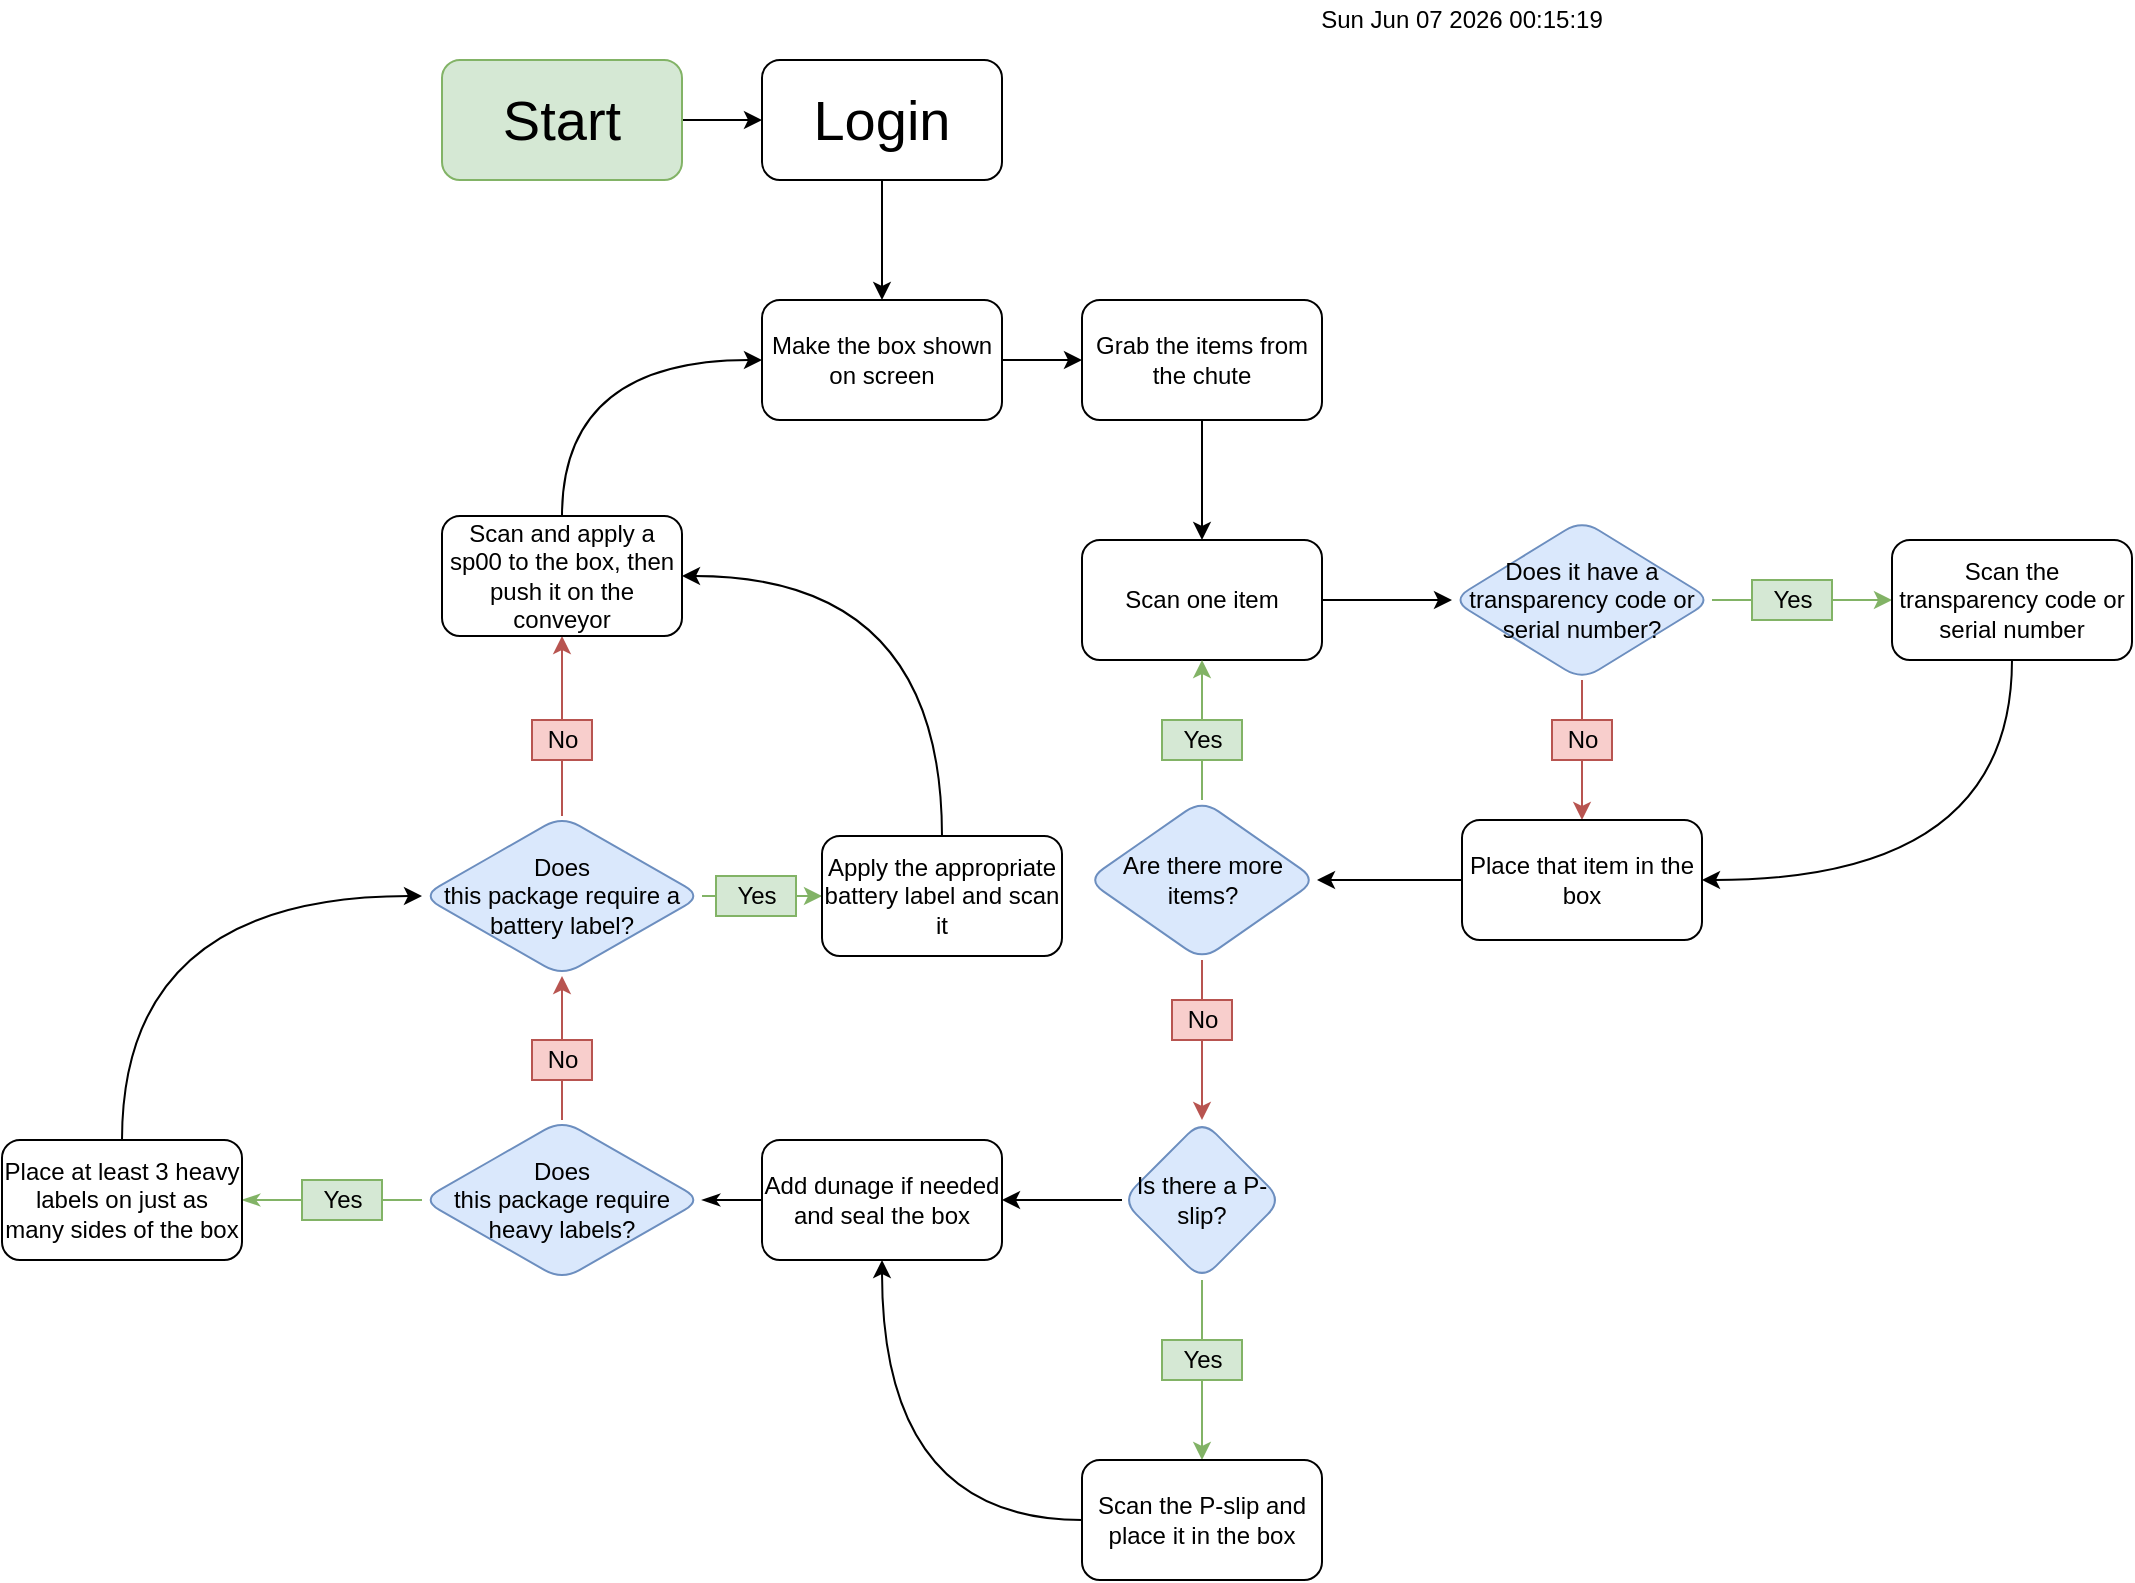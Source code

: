 <mxfile version="14.1.8" type="github">
  <diagram id="6uvNg3zNP8__nMlgh6hb" name="Page-1">
    <mxGraphModel dx="1564" dy="844" grid="1" gridSize="10" guides="1" tooltips="1" connect="1" arrows="1" fold="1" page="1" pageScale="1" pageWidth="1100" pageHeight="850" math="0" shadow="0">
      <root>
        <mxCell id="0" />
        <mxCell id="1" parent="0" />
        <UserObject label="%date{ddd mmm dd yyyy HH:MM:ss}%" placeholders="1" id="Rtt-FSI7nri-VDeofCex-1">
          <mxCell style="text;html=1;strokeColor=none;fillColor=none;align=center;verticalAlign=middle;whiteSpace=wrap;overflow=hidden;" parent="1" vertex="1">
            <mxGeometry x="670" y="22" width="160" height="20" as="geometry" />
          </mxCell>
        </UserObject>
        <mxCell id="i-aksDMoRaEIVy0TGcqC-2" value="" style="edgeStyle=orthogonalEdgeStyle;rounded=0;orthogonalLoop=1;jettySize=auto;html=1;" edge="1" parent="1" source="Rtt-FSI7nri-VDeofCex-2" target="i-aksDMoRaEIVy0TGcqC-1">
          <mxGeometry relative="1" as="geometry" />
        </mxCell>
        <mxCell id="Rtt-FSI7nri-VDeofCex-2" value="&lt;font style=&quot;font-size: 28px&quot;&gt;Start&lt;/font&gt;" style="rounded=1;whiteSpace=wrap;html=1;fillColor=#d5e8d4;strokeColor=#82b366;" parent="1" vertex="1">
          <mxGeometry x="240" y="52" width="120" height="60" as="geometry" />
        </mxCell>
        <mxCell id="i-aksDMoRaEIVy0TGcqC-4" value="" style="edgeStyle=orthogonalEdgeStyle;rounded=0;orthogonalLoop=1;jettySize=auto;html=1;" edge="1" parent="1" source="i-aksDMoRaEIVy0TGcqC-1" target="i-aksDMoRaEIVy0TGcqC-3">
          <mxGeometry relative="1" as="geometry" />
        </mxCell>
        <mxCell id="i-aksDMoRaEIVy0TGcqC-1" value="&lt;div style=&quot;font-size: 28px&quot;&gt;&lt;font style=&quot;font-size: 28px&quot;&gt;Login&lt;/font&gt;&lt;/div&gt;" style="rounded=1;whiteSpace=wrap;html=1;" vertex="1" parent="1">
          <mxGeometry x="400" y="52" width="120" height="60" as="geometry" />
        </mxCell>
        <mxCell id="i-aksDMoRaEIVy0TGcqC-6" value="" style="edgeStyle=orthogonalEdgeStyle;rounded=0;orthogonalLoop=1;jettySize=auto;html=1;" edge="1" parent="1" source="i-aksDMoRaEIVy0TGcqC-3" target="i-aksDMoRaEIVy0TGcqC-5">
          <mxGeometry relative="1" as="geometry" />
        </mxCell>
        <mxCell id="i-aksDMoRaEIVy0TGcqC-3" value="Make the box shown on screen" style="rounded=1;whiteSpace=wrap;html=1;" vertex="1" parent="1">
          <mxGeometry x="400" y="172" width="120" height="60" as="geometry" />
        </mxCell>
        <mxCell id="i-aksDMoRaEIVy0TGcqC-10" value="" style="edgeStyle=orthogonalEdgeStyle;rounded=0;orthogonalLoop=1;jettySize=auto;html=1;" edge="1" parent="1" source="i-aksDMoRaEIVy0TGcqC-5" target="i-aksDMoRaEIVy0TGcqC-7">
          <mxGeometry relative="1" as="geometry" />
        </mxCell>
        <mxCell id="i-aksDMoRaEIVy0TGcqC-5" value="Grab the items from the chute" style="rounded=1;whiteSpace=wrap;html=1;" vertex="1" parent="1">
          <mxGeometry x="560" y="172" width="120" height="60" as="geometry" />
        </mxCell>
        <mxCell id="i-aksDMoRaEIVy0TGcqC-12" value="" style="edgeStyle=orthogonalEdgeStyle;rounded=0;orthogonalLoop=1;jettySize=auto;html=1;" edge="1" parent="1" source="i-aksDMoRaEIVy0TGcqC-7" target="i-aksDMoRaEIVy0TGcqC-11">
          <mxGeometry relative="1" as="geometry" />
        </mxCell>
        <mxCell id="i-aksDMoRaEIVy0TGcqC-7" value="Scan one item" style="rounded=1;whiteSpace=wrap;html=1;" vertex="1" parent="1">
          <mxGeometry x="560" y="292" width="120" height="60" as="geometry" />
        </mxCell>
        <mxCell id="i-aksDMoRaEIVy0TGcqC-14" value="" style="edgeStyle=orthogonalEdgeStyle;rounded=0;orthogonalLoop=1;jettySize=auto;html=1;fillColor=#f8cecc;strokeColor=#b85450;" edge="1" parent="1" source="i-aksDMoRaEIVy0TGcqC-15" target="i-aksDMoRaEIVy0TGcqC-13">
          <mxGeometry relative="1" as="geometry" />
        </mxCell>
        <mxCell id="i-aksDMoRaEIVy0TGcqC-18" value="" style="edgeStyle=orthogonalEdgeStyle;rounded=0;orthogonalLoop=1;jettySize=auto;html=1;endArrow=classic;endFill=1;fillColor=#d5e8d4;strokeColor=#82b366;" edge="1" parent="1" source="i-aksDMoRaEIVy0TGcqC-19" target="i-aksDMoRaEIVy0TGcqC-17">
          <mxGeometry relative="1" as="geometry" />
        </mxCell>
        <mxCell id="i-aksDMoRaEIVy0TGcqC-11" value="Does it have a transparency code or serial number?" style="rhombus;whiteSpace=wrap;html=1;rounded=1;fillColor=#dae8fc;strokeColor=#6c8ebf;" vertex="1" parent="1">
          <mxGeometry x="745" y="282" width="130" height="80" as="geometry" />
        </mxCell>
        <mxCell id="i-aksDMoRaEIVy0TGcqC-23" value="" style="edgeStyle=orthogonalEdgeStyle;curved=1;orthogonalLoop=1;jettySize=auto;html=1;endArrow=classic;endFill=1;" edge="1" parent="1" source="i-aksDMoRaEIVy0TGcqC-13" target="i-aksDMoRaEIVy0TGcqC-22">
          <mxGeometry relative="1" as="geometry" />
        </mxCell>
        <mxCell id="i-aksDMoRaEIVy0TGcqC-13" value="Place that item in the box" style="whiteSpace=wrap;html=1;rounded=1;" vertex="1" parent="1">
          <mxGeometry x="750" y="432" width="120" height="60" as="geometry" />
        </mxCell>
        <mxCell id="i-aksDMoRaEIVy0TGcqC-15" value="&lt;div&gt;No&lt;/div&gt;" style="text;html=1;align=center;verticalAlign=middle;resizable=0;points=[];autosize=1;fillColor=#f8cecc;strokeColor=#b85450;" vertex="1" parent="1">
          <mxGeometry x="795" y="382" width="30" height="20" as="geometry" />
        </mxCell>
        <mxCell id="i-aksDMoRaEIVy0TGcqC-16" value="" style="edgeStyle=orthogonalEdgeStyle;rounded=0;orthogonalLoop=1;jettySize=auto;html=1;endArrow=none;endFill=0;fillColor=#f8cecc;strokeColor=#b85450;" edge="1" parent="1" source="i-aksDMoRaEIVy0TGcqC-11" target="i-aksDMoRaEIVy0TGcqC-15">
          <mxGeometry relative="1" as="geometry">
            <mxPoint x="810" y="362" as="sourcePoint" />
            <mxPoint x="810" y="412" as="targetPoint" />
          </mxGeometry>
        </mxCell>
        <mxCell id="i-aksDMoRaEIVy0TGcqC-17" value="Scan the transparency code or serial number" style="whiteSpace=wrap;html=1;rounded=1;" vertex="1" parent="1">
          <mxGeometry x="965" y="292" width="120" height="60" as="geometry" />
        </mxCell>
        <mxCell id="i-aksDMoRaEIVy0TGcqC-19" value="Yes" style="text;html=1;align=center;verticalAlign=middle;resizable=0;points=[];autosize=1;fillColor=#d5e8d4;strokeColor=#82b366;" vertex="1" parent="1">
          <mxGeometry x="895" y="312" width="40" height="20" as="geometry" />
        </mxCell>
        <mxCell id="i-aksDMoRaEIVy0TGcqC-20" value="" style="edgeStyle=orthogonalEdgeStyle;rounded=0;orthogonalLoop=1;jettySize=auto;html=1;endArrow=none;endFill=0;fillColor=#d5e8d4;strokeColor=#82b366;" edge="1" parent="1" source="i-aksDMoRaEIVy0TGcqC-11" target="i-aksDMoRaEIVy0TGcqC-19">
          <mxGeometry relative="1" as="geometry">
            <mxPoint x="875" y="322" as="sourcePoint" />
            <mxPoint x="965" y="322" as="targetPoint" />
          </mxGeometry>
        </mxCell>
        <mxCell id="i-aksDMoRaEIVy0TGcqC-21" value="" style="endArrow=classic;html=1;edgeStyle=orthogonalEdgeStyle;entryX=1;entryY=0.5;entryDx=0;entryDy=0;curved=1;" edge="1" parent="1" target="i-aksDMoRaEIVy0TGcqC-13">
          <mxGeometry width="50" height="50" relative="1" as="geometry">
            <mxPoint x="1025" y="352" as="sourcePoint" />
            <mxPoint x="985" y="422" as="targetPoint" />
            <Array as="points">
              <mxPoint x="1025" y="462" />
            </Array>
          </mxGeometry>
        </mxCell>
        <mxCell id="i-aksDMoRaEIVy0TGcqC-24" value="" style="edgeStyle=orthogonalEdgeStyle;curved=1;orthogonalLoop=1;jettySize=auto;html=1;endArrow=classic;endFill=1;fillColor=#d5e8d4;strokeColor=#82b366;" edge="1" parent="1" source="i-aksDMoRaEIVy0TGcqC-25" target="i-aksDMoRaEIVy0TGcqC-7">
          <mxGeometry relative="1" as="geometry" />
        </mxCell>
        <mxCell id="i-aksDMoRaEIVy0TGcqC-30" value="" style="edgeStyle=orthogonalEdgeStyle;curved=1;orthogonalLoop=1;jettySize=auto;html=1;endArrow=classic;endFill=1;fillColor=#f8cecc;strokeColor=#b85450;" edge="1" parent="1" source="i-aksDMoRaEIVy0TGcqC-31" target="i-aksDMoRaEIVy0TGcqC-29">
          <mxGeometry relative="1" as="geometry" />
        </mxCell>
        <mxCell id="i-aksDMoRaEIVy0TGcqC-22" value="Are there more items?" style="rhombus;whiteSpace=wrap;html=1;rounded=1;fillColor=#dae8fc;strokeColor=#6c8ebf;" vertex="1" parent="1">
          <mxGeometry x="562.5" y="422" width="115" height="80" as="geometry" />
        </mxCell>
        <mxCell id="i-aksDMoRaEIVy0TGcqC-25" value="Yes" style="text;html=1;align=center;verticalAlign=middle;resizable=0;points=[];autosize=1;fillColor=#d5e8d4;strokeColor=#82b366;" vertex="1" parent="1">
          <mxGeometry x="600" y="382" width="40" height="20" as="geometry" />
        </mxCell>
        <mxCell id="i-aksDMoRaEIVy0TGcqC-26" value="" style="edgeStyle=orthogonalEdgeStyle;curved=1;orthogonalLoop=1;jettySize=auto;html=1;endArrow=none;endFill=0;fillColor=#d5e8d4;strokeColor=#82b366;" edge="1" parent="1" source="i-aksDMoRaEIVy0TGcqC-22" target="i-aksDMoRaEIVy0TGcqC-25">
          <mxGeometry relative="1" as="geometry">
            <mxPoint x="620" y="422" as="sourcePoint" />
            <mxPoint x="620" y="352" as="targetPoint" />
          </mxGeometry>
        </mxCell>
        <mxCell id="i-aksDMoRaEIVy0TGcqC-34" value="" style="edgeStyle=orthogonalEdgeStyle;curved=1;orthogonalLoop=1;jettySize=auto;html=1;endArrow=classic;endFill=1;" edge="1" parent="1" source="i-aksDMoRaEIVy0TGcqC-29" target="i-aksDMoRaEIVy0TGcqC-33">
          <mxGeometry relative="1" as="geometry" />
        </mxCell>
        <mxCell id="i-aksDMoRaEIVy0TGcqC-36" value="" style="edgeStyle=orthogonalEdgeStyle;curved=1;orthogonalLoop=1;jettySize=auto;html=1;endArrow=classic;endFill=1;fillColor=#d5e8d4;strokeColor=#82b366;" edge="1" parent="1" source="i-aksDMoRaEIVy0TGcqC-37" target="i-aksDMoRaEIVy0TGcqC-35">
          <mxGeometry relative="1" as="geometry" />
        </mxCell>
        <mxCell id="i-aksDMoRaEIVy0TGcqC-29" value="Is there a P-slip?" style="rhombus;whiteSpace=wrap;html=1;rounded=1;strokeColor=#6c8ebf;fillColor=#dae8fc;" vertex="1" parent="1">
          <mxGeometry x="580" y="582" width="80" height="80" as="geometry" />
        </mxCell>
        <mxCell id="i-aksDMoRaEIVy0TGcqC-31" value="&lt;div&gt;No&lt;/div&gt;" style="text;html=1;align=center;verticalAlign=middle;resizable=0;points=[];autosize=1;fillColor=#f8cecc;strokeColor=#b85450;" vertex="1" parent="1">
          <mxGeometry x="605" y="522" width="30" height="20" as="geometry" />
        </mxCell>
        <mxCell id="i-aksDMoRaEIVy0TGcqC-32" value="" style="edgeStyle=orthogonalEdgeStyle;curved=1;orthogonalLoop=1;jettySize=auto;html=1;endArrow=none;endFill=0;fillColor=#f8cecc;strokeColor=#b85450;" edge="1" parent="1" source="i-aksDMoRaEIVy0TGcqC-22" target="i-aksDMoRaEIVy0TGcqC-31">
          <mxGeometry relative="1" as="geometry">
            <mxPoint x="620" y="502" as="sourcePoint" />
            <mxPoint x="620" y="582.0" as="targetPoint" />
          </mxGeometry>
        </mxCell>
        <mxCell id="i-aksDMoRaEIVy0TGcqC-41" value="" style="edgeStyle=orthogonalEdgeStyle;curved=1;orthogonalLoop=1;jettySize=auto;html=1;endArrow=classicThin;endFill=1;" edge="1" parent="1" source="i-aksDMoRaEIVy0TGcqC-33" target="i-aksDMoRaEIVy0TGcqC-40">
          <mxGeometry relative="1" as="geometry" />
        </mxCell>
        <mxCell id="i-aksDMoRaEIVy0TGcqC-33" value="Add dunage if needed and seal the box" style="whiteSpace=wrap;html=1;rounded=1;" vertex="1" parent="1">
          <mxGeometry x="400" y="592" width="120" height="60" as="geometry" />
        </mxCell>
        <mxCell id="i-aksDMoRaEIVy0TGcqC-35" value="Scan the P-slip and place it in the box" style="whiteSpace=wrap;html=1;rounded=1;" vertex="1" parent="1">
          <mxGeometry x="560" y="752" width="120" height="60" as="geometry" />
        </mxCell>
        <mxCell id="i-aksDMoRaEIVy0TGcqC-37" value="Yes" style="text;html=1;align=center;verticalAlign=middle;resizable=0;points=[];autosize=1;fillColor=#d5e8d4;strokeColor=#82b366;" vertex="1" parent="1">
          <mxGeometry x="600" y="692" width="40" height="20" as="geometry" />
        </mxCell>
        <mxCell id="i-aksDMoRaEIVy0TGcqC-38" value="" style="edgeStyle=orthogonalEdgeStyle;curved=1;orthogonalLoop=1;jettySize=auto;html=1;endArrow=none;endFill=0;fillColor=#d5e8d4;strokeColor=#82b366;" edge="1" parent="1" source="i-aksDMoRaEIVy0TGcqC-29" target="i-aksDMoRaEIVy0TGcqC-37">
          <mxGeometry relative="1" as="geometry">
            <mxPoint x="620" y="662.0" as="sourcePoint" />
            <mxPoint x="620" y="752" as="targetPoint" />
          </mxGeometry>
        </mxCell>
        <mxCell id="i-aksDMoRaEIVy0TGcqC-39" value="" style="curved=1;endArrow=classic;html=1;exitX=0;exitY=0.5;exitDx=0;exitDy=0;entryX=0.5;entryY=1;entryDx=0;entryDy=0;" edge="1" parent="1" source="i-aksDMoRaEIVy0TGcqC-35" target="i-aksDMoRaEIVy0TGcqC-33">
          <mxGeometry width="50" height="50" relative="1" as="geometry">
            <mxPoint x="510" y="692" as="sourcePoint" />
            <mxPoint x="560" y="642" as="targetPoint" />
            <Array as="points">
              <mxPoint x="460" y="782" />
            </Array>
          </mxGeometry>
        </mxCell>
        <mxCell id="i-aksDMoRaEIVy0TGcqC-43" value="" style="edgeStyle=orthogonalEdgeStyle;curved=1;orthogonalLoop=1;jettySize=auto;html=1;endArrow=classicThin;endFill=1;fillColor=#d5e8d4;strokeColor=#82b366;" edge="1" parent="1" source="i-aksDMoRaEIVy0TGcqC-44" target="i-aksDMoRaEIVy0TGcqC-42">
          <mxGeometry relative="1" as="geometry" />
        </mxCell>
        <mxCell id="i-aksDMoRaEIVy0TGcqC-49" value="" style="edgeStyle=orthogonalEdgeStyle;curved=1;orthogonalLoop=1;jettySize=auto;html=1;endArrow=none;endFill=0;fillColor=#f8cecc;strokeColor=#b85450;" edge="1" parent="1" source="i-aksDMoRaEIVy0TGcqC-50">
          <mxGeometry relative="1" as="geometry">
            <mxPoint x="300" y="512" as="targetPoint" />
          </mxGeometry>
        </mxCell>
        <mxCell id="i-aksDMoRaEIVy0TGcqC-40" value="&lt;div&gt;Does&lt;/div&gt;&lt;div&gt;this package require heavy labels?&lt;/div&gt;" style="rhombus;whiteSpace=wrap;html=1;rounded=1;fillColor=#dae8fc;strokeColor=#6c8ebf;" vertex="1" parent="1">
          <mxGeometry x="230" y="582" width="140" height="80" as="geometry" />
        </mxCell>
        <mxCell id="i-aksDMoRaEIVy0TGcqC-42" value="Place at least 3 heavy labels on just as many sides of the box" style="whiteSpace=wrap;html=1;rounded=1;" vertex="1" parent="1">
          <mxGeometry x="20" y="592" width="120" height="60" as="geometry" />
        </mxCell>
        <mxCell id="i-aksDMoRaEIVy0TGcqC-44" value="Yes" style="text;html=1;align=center;verticalAlign=middle;resizable=0;points=[];autosize=1;fillColor=#d5e8d4;strokeColor=#82b366;" vertex="1" parent="1">
          <mxGeometry x="170" y="612" width="40" height="20" as="geometry" />
        </mxCell>
        <mxCell id="i-aksDMoRaEIVy0TGcqC-45" value="" style="edgeStyle=orthogonalEdgeStyle;curved=1;orthogonalLoop=1;jettySize=auto;html=1;endArrow=none;endFill=0;fillColor=#d5e8d4;strokeColor=#82b366;" edge="1" parent="1" source="i-aksDMoRaEIVy0TGcqC-40" target="i-aksDMoRaEIVy0TGcqC-44">
          <mxGeometry relative="1" as="geometry">
            <mxPoint x="230" y="622" as="sourcePoint" />
            <mxPoint x="140" y="622" as="targetPoint" />
          </mxGeometry>
        </mxCell>
        <mxCell id="i-aksDMoRaEIVy0TGcqC-55" value="" style="edgeStyle=orthogonalEdgeStyle;curved=1;orthogonalLoop=1;jettySize=auto;html=1;endArrow=classic;endFill=1;fillColor=#f8cecc;strokeColor=#b85450;" edge="1" parent="1" source="i-aksDMoRaEIVy0TGcqC-61" target="i-aksDMoRaEIVy0TGcqC-54">
          <mxGeometry relative="1" as="geometry" />
        </mxCell>
        <mxCell id="i-aksDMoRaEIVy0TGcqC-57" value="" style="edgeStyle=orthogonalEdgeStyle;curved=1;orthogonalLoop=1;jettySize=auto;html=1;endArrow=classic;endFill=1;fillColor=#d5e8d4;strokeColor=#82b366;" edge="1" parent="1" source="i-aksDMoRaEIVy0TGcqC-59" target="i-aksDMoRaEIVy0TGcqC-56">
          <mxGeometry relative="1" as="geometry" />
        </mxCell>
        <mxCell id="i-aksDMoRaEIVy0TGcqC-48" value="&lt;div&gt;Does&lt;/div&gt;&lt;div&gt;this package require a&lt;/div&gt;&lt;div&gt;battery label?&lt;/div&gt;" style="rhombus;whiteSpace=wrap;html=1;rounded=1;fillColor=#dae8fc;strokeColor=#6c8ebf;" vertex="1" parent="1">
          <mxGeometry x="230" y="430" width="140" height="80" as="geometry" />
        </mxCell>
        <mxCell id="i-aksDMoRaEIVy0TGcqC-52" value="" style="edgeStyle=orthogonalEdgeStyle;curved=1;orthogonalLoop=1;jettySize=auto;html=1;endArrow=classic;endFill=1;fillColor=#f8cecc;strokeColor=#b85450;" edge="1" parent="1" source="i-aksDMoRaEIVy0TGcqC-50" target="i-aksDMoRaEIVy0TGcqC-48">
          <mxGeometry relative="1" as="geometry">
            <mxPoint x="300" y="512" as="targetPoint" />
          </mxGeometry>
        </mxCell>
        <mxCell id="i-aksDMoRaEIVy0TGcqC-50" value="&lt;div&gt;No&lt;/div&gt;" style="text;html=1;align=center;verticalAlign=middle;resizable=0;points=[];autosize=1;fillColor=#f8cecc;strokeColor=#b85450;" vertex="1" parent="1">
          <mxGeometry x="285" y="542" width="30" height="20" as="geometry" />
        </mxCell>
        <mxCell id="i-aksDMoRaEIVy0TGcqC-51" value="" style="edgeStyle=orthogonalEdgeStyle;curved=1;orthogonalLoop=1;jettySize=auto;html=1;endArrow=none;endFill=0;fillColor=#f8cecc;strokeColor=#b85450;" edge="1" parent="1" source="i-aksDMoRaEIVy0TGcqC-40" target="i-aksDMoRaEIVy0TGcqC-50">
          <mxGeometry relative="1" as="geometry">
            <mxPoint x="300" y="582" as="sourcePoint" />
            <mxPoint x="300" y="502" as="targetPoint" />
          </mxGeometry>
        </mxCell>
        <mxCell id="i-aksDMoRaEIVy0TGcqC-53" value="" style="endArrow=classic;html=1;entryX=0;entryY=0.5;entryDx=0;entryDy=0;exitX=0.5;exitY=0;exitDx=0;exitDy=0;curved=1;" edge="1" parent="1" source="i-aksDMoRaEIVy0TGcqC-42" target="i-aksDMoRaEIVy0TGcqC-48">
          <mxGeometry width="50" height="50" relative="1" as="geometry">
            <mxPoint x="350" y="562" as="sourcePoint" />
            <mxPoint x="400" y="512" as="targetPoint" />
            <Array as="points">
              <mxPoint x="80" y="470" />
            </Array>
          </mxGeometry>
        </mxCell>
        <mxCell id="i-aksDMoRaEIVy0TGcqC-54" value="Scan and apply a sp00 to the box, then push it on the conveyor" style="whiteSpace=wrap;html=1;rounded=1;" vertex="1" parent="1">
          <mxGeometry x="240" y="280" width="120" height="60" as="geometry" />
        </mxCell>
        <mxCell id="i-aksDMoRaEIVy0TGcqC-56" value="Apply the appropriate battery label and scan it" style="whiteSpace=wrap;html=1;rounded=1;" vertex="1" parent="1">
          <mxGeometry x="430" y="440" width="120" height="60" as="geometry" />
        </mxCell>
        <mxCell id="i-aksDMoRaEIVy0TGcqC-59" value="Yes" style="text;html=1;align=center;verticalAlign=middle;resizable=0;points=[];autosize=1;fillColor=#d5e8d4;strokeColor=#82b366;" vertex="1" parent="1">
          <mxGeometry x="377" y="460" width="40" height="20" as="geometry" />
        </mxCell>
        <mxCell id="i-aksDMoRaEIVy0TGcqC-60" value="" style="edgeStyle=orthogonalEdgeStyle;curved=1;orthogonalLoop=1;jettySize=auto;html=1;endArrow=none;endFill=0;fillColor=#d5e8d4;strokeColor=#82b366;" edge="1" parent="1" source="i-aksDMoRaEIVy0TGcqC-48" target="i-aksDMoRaEIVy0TGcqC-59">
          <mxGeometry relative="1" as="geometry">
            <mxPoint x="370" y="470" as="sourcePoint" />
            <mxPoint x="430" y="470" as="targetPoint" />
            <Array as="points">
              <mxPoint x="377" y="470" />
              <mxPoint x="377" y="470" />
            </Array>
          </mxGeometry>
        </mxCell>
        <mxCell id="i-aksDMoRaEIVy0TGcqC-61" value="&lt;div&gt;No&lt;/div&gt;" style="text;html=1;align=center;verticalAlign=middle;resizable=0;points=[];autosize=1;fillColor=#f8cecc;strokeColor=#b85450;" vertex="1" parent="1">
          <mxGeometry x="285" y="382" width="30" height="20" as="geometry" />
        </mxCell>
        <mxCell id="i-aksDMoRaEIVy0TGcqC-62" value="" style="edgeStyle=orthogonalEdgeStyle;curved=1;orthogonalLoop=1;jettySize=auto;html=1;endArrow=none;endFill=0;fillColor=#f8cecc;strokeColor=#b85450;" edge="1" parent="1" source="i-aksDMoRaEIVy0TGcqC-48" target="i-aksDMoRaEIVy0TGcqC-61">
          <mxGeometry relative="1" as="geometry">
            <mxPoint x="300" y="430" as="sourcePoint" />
            <mxPoint x="300" y="340" as="targetPoint" />
          </mxGeometry>
        </mxCell>
        <mxCell id="i-aksDMoRaEIVy0TGcqC-63" value="" style="endArrow=classic;html=1;exitX=0.5;exitY=0;exitDx=0;exitDy=0;entryX=1;entryY=0.5;entryDx=0;entryDy=0;curved=1;" edge="1" parent="1" source="i-aksDMoRaEIVy0TGcqC-56" target="i-aksDMoRaEIVy0TGcqC-54">
          <mxGeometry width="50" height="50" relative="1" as="geometry">
            <mxPoint x="440" y="392" as="sourcePoint" />
            <mxPoint x="490" y="342" as="targetPoint" />
            <Array as="points">
              <mxPoint x="490" y="310" />
            </Array>
          </mxGeometry>
        </mxCell>
        <mxCell id="i-aksDMoRaEIVy0TGcqC-64" value="" style="endArrow=classic;html=1;exitX=0.5;exitY=0;exitDx=0;exitDy=0;entryX=0;entryY=0.5;entryDx=0;entryDy=0;curved=1;" edge="1" parent="1" source="i-aksDMoRaEIVy0TGcqC-54" target="i-aksDMoRaEIVy0TGcqC-3">
          <mxGeometry width="50" height="50" relative="1" as="geometry">
            <mxPoint x="290" y="272" as="sourcePoint" />
            <mxPoint x="340" y="222" as="targetPoint" />
            <Array as="points">
              <mxPoint x="300" y="202" />
            </Array>
          </mxGeometry>
        </mxCell>
      </root>
    </mxGraphModel>
  </diagram>
</mxfile>
